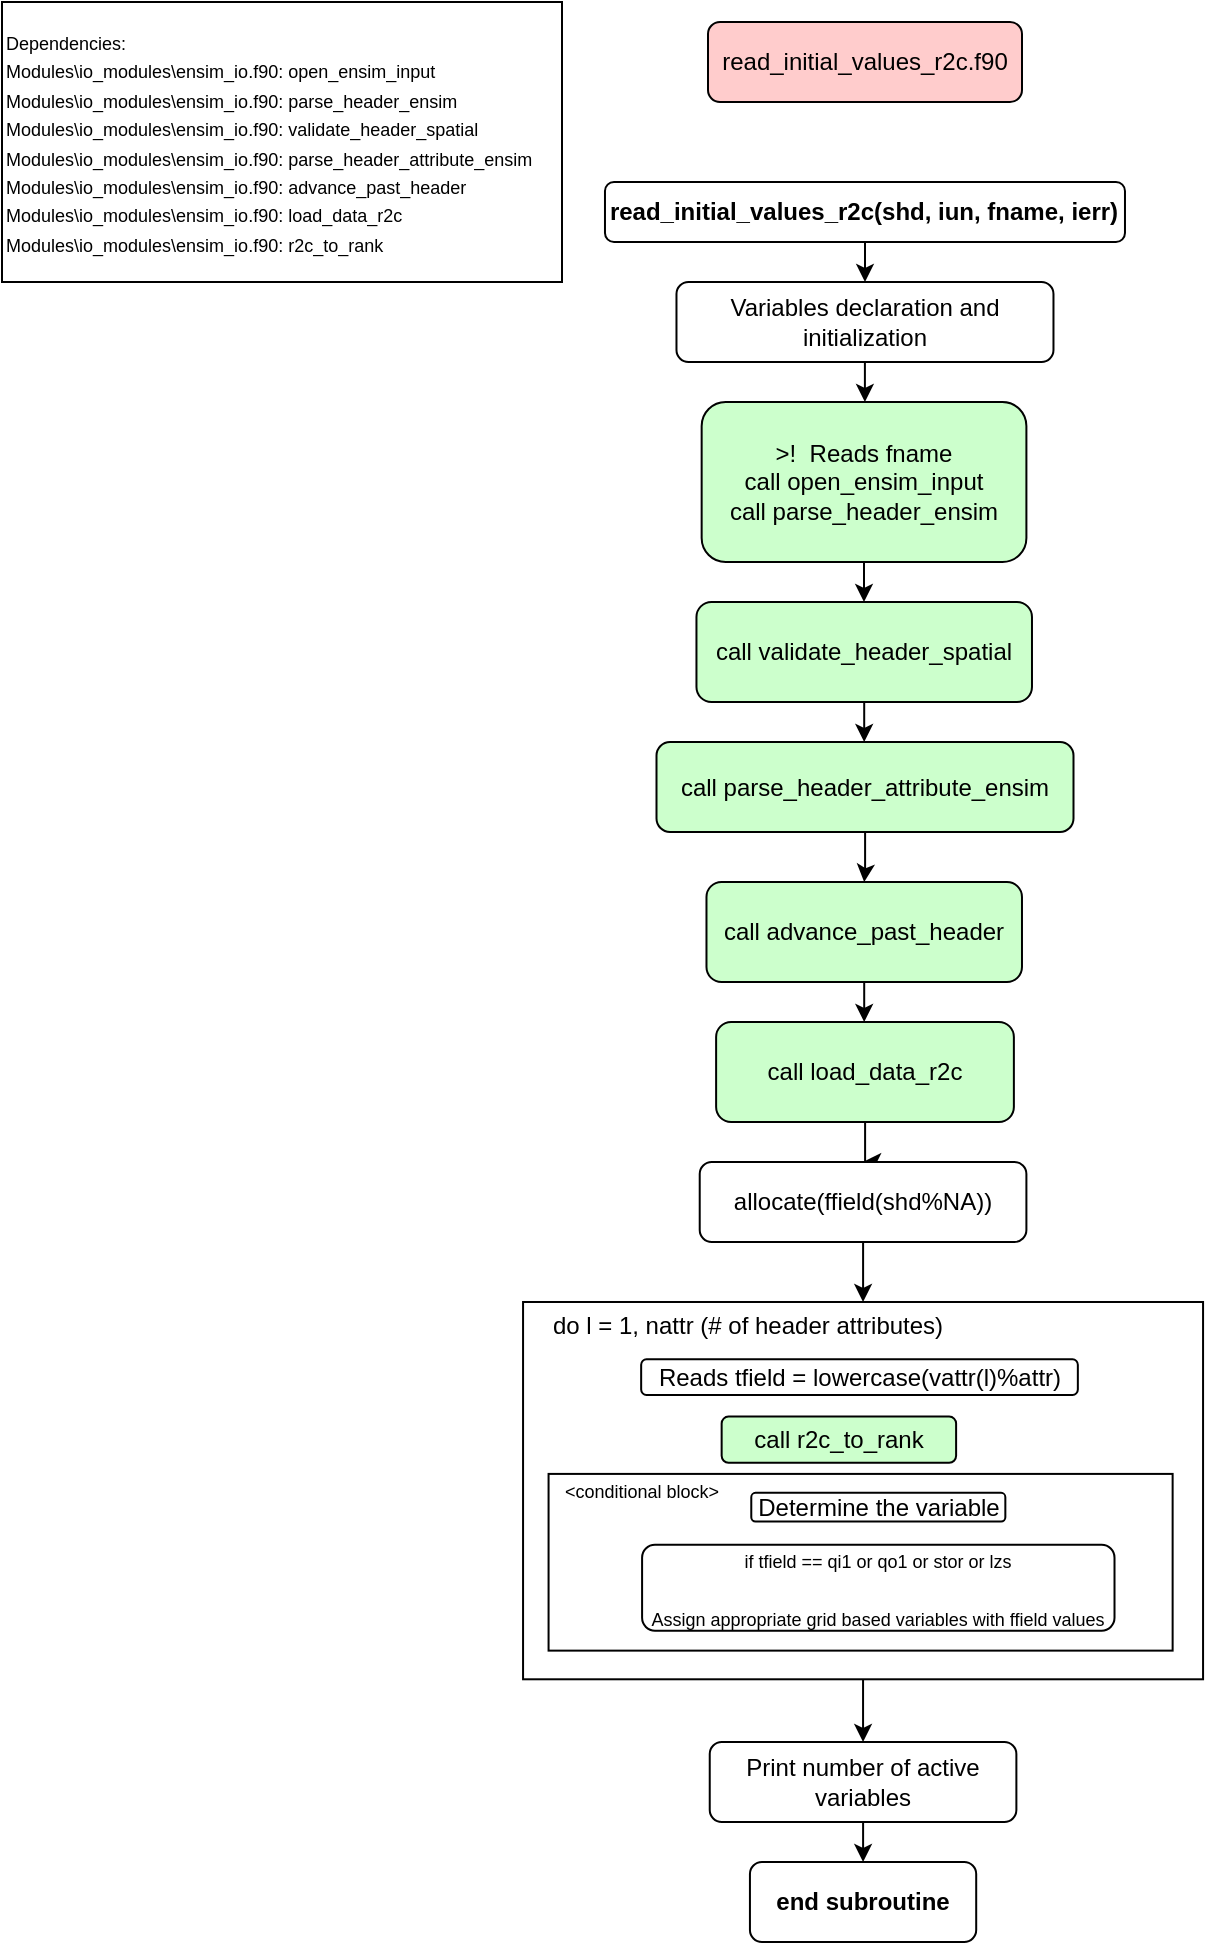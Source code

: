 <mxfile version="24.7.16">
  <diagram name="Page-1" id="Q2I8Qz81ClW2uElqfRHp">
    <mxGraphModel dx="1666" dy="749" grid="1" gridSize="10" guides="1" tooltips="1" connect="1" arrows="1" fold="1" page="1" pageScale="1" pageWidth="850" pageHeight="1100" math="0" shadow="0">
      <root>
        <mxCell id="0" />
        <mxCell id="1" parent="0" />
        <mxCell id="EYCW6if2Ayh1CbDBakOP-64" value="read_initial_values_r2c.f90" style="rounded=1;whiteSpace=wrap;html=1;fillColor=#FFCCCC;" vertex="1" parent="1">
          <mxGeometry x="373" y="30" width="157" height="40" as="geometry" />
        </mxCell>
        <mxCell id="EYCW6if2Ayh1CbDBakOP-65" value="&lt;div&gt;&lt;font style=&quot;font-size: 9px;&quot;&gt;Dependencies:&lt;/font&gt;&lt;/div&gt;&lt;div&gt;&lt;div&gt;&lt;font style=&quot;font-size: 9px;&quot;&gt;Modules\io_modules\ensim_io.f90: open_ensim_input&lt;/font&gt;&lt;/div&gt;&lt;div&gt;&lt;font style=&quot;font-size: 9px;&quot;&gt;Modules\io_modules\ensim_io.f90: parse_header_ensim&lt;/font&gt;&lt;/div&gt;&lt;div&gt;&lt;font style=&quot;font-size: 9px;&quot;&gt;Modules\io_modules\ensim_io.f90: validate_header_spatial&lt;/font&gt;&lt;/div&gt;&lt;div&gt;&lt;font style=&quot;font-size: 9px;&quot;&gt;Modules\io_modules\ensim_io.f90: parse_header_attribute_ensim&lt;/font&gt;&lt;/div&gt;&lt;div&gt;&lt;font style=&quot;font-size: 9px;&quot;&gt;Modules\io_modules\ensim_io.f90: advance_past_header&lt;/font&gt;&lt;/div&gt;&lt;div&gt;&lt;font style=&quot;font-size: 9px;&quot;&gt;Modules\io_modules\ensim_io.f90: load_data_r2c&lt;/font&gt;&lt;/div&gt;&lt;div&gt;&lt;font style=&quot;font-size: 9px;&quot;&gt;Modules\io_modules\ensim_io.f90: r2c_to_rank&lt;/font&gt;&lt;/div&gt;&lt;/div&gt;" style="rounded=0;whiteSpace=wrap;html=1;align=left;" vertex="1" parent="1">
          <mxGeometry x="20" y="20" width="280" height="140" as="geometry" />
        </mxCell>
        <mxCell id="EYCW6if2Ayh1CbDBakOP-66" style="edgeStyle=orthogonalEdgeStyle;rounded=0;orthogonalLoop=1;jettySize=auto;html=1;" edge="1" parent="1" source="EYCW6if2Ayh1CbDBakOP-67" target="EYCW6if2Ayh1CbDBakOP-69">
          <mxGeometry relative="1" as="geometry" />
        </mxCell>
        <mxCell id="EYCW6if2Ayh1CbDBakOP-67" value="read_initial_values_r2c(shd, iun, fname, ierr)" style="rounded=1;whiteSpace=wrap;html=1;fontStyle=1" vertex="1" parent="1">
          <mxGeometry x="321.49" y="110" width="260" height="30" as="geometry" />
        </mxCell>
        <mxCell id="EYCW6if2Ayh1CbDBakOP-68" value="" style="edgeStyle=orthogonalEdgeStyle;rounded=0;orthogonalLoop=1;jettySize=auto;html=1;" edge="1" parent="1" source="EYCW6if2Ayh1CbDBakOP-69" target="EYCW6if2Ayh1CbDBakOP-71">
          <mxGeometry relative="1" as="geometry" />
        </mxCell>
        <mxCell id="EYCW6if2Ayh1CbDBakOP-69" value="&lt;span style=&quot;font-weight: normal;&quot;&gt;Variables declaration and initialization&lt;/span&gt;" style="rounded=1;whiteSpace=wrap;html=1;fontStyle=1" vertex="1" parent="1">
          <mxGeometry x="357.24" y="160" width="188.5" height="40" as="geometry" />
        </mxCell>
        <mxCell id="EYCW6if2Ayh1CbDBakOP-70" value="" style="edgeStyle=orthogonalEdgeStyle;rounded=0;orthogonalLoop=1;jettySize=auto;html=1;" edge="1" parent="1" source="EYCW6if2Ayh1CbDBakOP-71" target="EYCW6if2Ayh1CbDBakOP-73">
          <mxGeometry relative="1" as="geometry" />
        </mxCell>
        <mxCell id="EYCW6if2Ayh1CbDBakOP-71" value="&lt;div&gt;&lt;span style=&quot;font-weight: normal;&quot;&gt;&lt;br&gt;&lt;/span&gt;&lt;/div&gt;&lt;span style=&quot;font-weight: normal;&quot;&gt;&amp;gt;!&amp;nbsp; Reads fname&lt;/span&gt;&lt;div&gt;&lt;span style=&quot;font-weight: normal;&quot;&gt;call open_ensim_input&lt;/span&gt;&lt;/div&gt;&lt;div&gt;&lt;span style=&quot;font-weight: 400;&quot;&gt;call parse_header_ensim&lt;/span&gt;&lt;br&gt;&lt;div&gt;&lt;br&gt;&lt;/div&gt;&lt;/div&gt;" style="whiteSpace=wrap;html=1;rounded=1;fontStyle=1;fillColor=#CCFFCC;" vertex="1" parent="1">
          <mxGeometry x="369.83" y="220" width="162.37" height="80" as="geometry" />
        </mxCell>
        <mxCell id="EYCW6if2Ayh1CbDBakOP-72" value="" style="edgeStyle=orthogonalEdgeStyle;rounded=0;orthogonalLoop=1;jettySize=auto;html=1;" edge="1" parent="1" source="EYCW6if2Ayh1CbDBakOP-73" target="EYCW6if2Ayh1CbDBakOP-75">
          <mxGeometry relative="1" as="geometry" />
        </mxCell>
        <mxCell id="EYCW6if2Ayh1CbDBakOP-73" value="&lt;span style=&quot;font-weight: normal;&quot;&gt;call validate_header_spatial&lt;/span&gt;" style="whiteSpace=wrap;html=1;fillColor=#CCFFCC;rounded=1;fontStyle=1;" vertex="1" parent="1">
          <mxGeometry x="367.23" y="320" width="167.76" height="50" as="geometry" />
        </mxCell>
        <mxCell id="EYCW6if2Ayh1CbDBakOP-74" value="" style="edgeStyle=orthogonalEdgeStyle;rounded=0;orthogonalLoop=1;jettySize=auto;html=1;" edge="1" parent="1" source="EYCW6if2Ayh1CbDBakOP-75" target="EYCW6if2Ayh1CbDBakOP-77">
          <mxGeometry relative="1" as="geometry" />
        </mxCell>
        <mxCell id="EYCW6if2Ayh1CbDBakOP-75" value="&lt;span style=&quot;font-weight: normal;&quot;&gt;call parse_header_attribute_ensim&lt;/span&gt;" style="whiteSpace=wrap;html=1;fillColor=#CCFFCC;rounded=1;fontStyle=1;" vertex="1" parent="1">
          <mxGeometry x="347.25" y="390" width="208.5" height="45" as="geometry" />
        </mxCell>
        <mxCell id="EYCW6if2Ayh1CbDBakOP-76" value="" style="edgeStyle=orthogonalEdgeStyle;rounded=0;orthogonalLoop=1;jettySize=auto;html=1;" edge="1" parent="1" source="EYCW6if2Ayh1CbDBakOP-77" target="EYCW6if2Ayh1CbDBakOP-79">
          <mxGeometry relative="1" as="geometry" />
        </mxCell>
        <mxCell id="EYCW6if2Ayh1CbDBakOP-77" value="&lt;span style=&quot;font-weight: normal;&quot;&gt;call advance_past_header&lt;/span&gt;" style="whiteSpace=wrap;html=1;fillColor=#CCFFCC;rounded=1;fontStyle=1;" vertex="1" parent="1">
          <mxGeometry x="372.24" y="460" width="157.75" height="50" as="geometry" />
        </mxCell>
        <mxCell id="EYCW6if2Ayh1CbDBakOP-78" value="" style="edgeStyle=orthogonalEdgeStyle;rounded=0;orthogonalLoop=1;jettySize=auto;html=1;" edge="1" parent="1" source="EYCW6if2Ayh1CbDBakOP-79" target="EYCW6if2Ayh1CbDBakOP-85">
          <mxGeometry relative="1" as="geometry" />
        </mxCell>
        <mxCell id="EYCW6if2Ayh1CbDBakOP-79" value="&lt;span style=&quot;font-weight: normal;&quot;&gt;call load_data_r2c&lt;/span&gt;" style="whiteSpace=wrap;html=1;fillColor=#CCFFCC;rounded=1;fontStyle=1;" vertex="1" parent="1">
          <mxGeometry x="377.06" y="530" width="148.88" height="50" as="geometry" />
        </mxCell>
        <mxCell id="EYCW6if2Ayh1CbDBakOP-80" value="" style="edgeStyle=orthogonalEdgeStyle;rounded=0;orthogonalLoop=1;jettySize=auto;html=1;" edge="1" parent="1" source="EYCW6if2Ayh1CbDBakOP-81" target="EYCW6if2Ayh1CbDBakOP-83">
          <mxGeometry relative="1" as="geometry" />
        </mxCell>
        <mxCell id="EYCW6if2Ayh1CbDBakOP-81" value="&lt;span style=&quot;font-weight: 400;&quot;&gt;Print number of active variables&lt;/span&gt;" style="whiteSpace=wrap;html=1;fillColor=#FFFFFF;rounded=1;fontStyle=1;" vertex="1" parent="1">
          <mxGeometry x="373.87" y="890" width="153.32" height="40" as="geometry" />
        </mxCell>
        <mxCell id="EYCW6if2Ayh1CbDBakOP-82" style="edgeStyle=orthogonalEdgeStyle;rounded=0;orthogonalLoop=1;jettySize=auto;html=1;entryX=0.5;entryY=0;entryDx=0;entryDy=0;exitX=0.5;exitY=1;exitDx=0;exitDy=0;" edge="1" parent="1" source="EYCW6if2Ayh1CbDBakOP-89" target="EYCW6if2Ayh1CbDBakOP-81">
          <mxGeometry relative="1" as="geometry">
            <mxPoint x="468.7" y="1050" as="sourcePoint" />
          </mxGeometry>
        </mxCell>
        <mxCell id="EYCW6if2Ayh1CbDBakOP-83" value="end subroutine" style="whiteSpace=wrap;html=1;fillColor=#FFFFFF;rounded=1;fontStyle=1;" vertex="1" parent="1">
          <mxGeometry x="393.97" y="950" width="113.13" height="40" as="geometry" />
        </mxCell>
        <mxCell id="EYCW6if2Ayh1CbDBakOP-84" style="edgeStyle=orthogonalEdgeStyle;rounded=0;orthogonalLoop=1;jettySize=auto;html=1;entryX=0.5;entryY=0;entryDx=0;entryDy=0;" edge="1" parent="1" source="EYCW6if2Ayh1CbDBakOP-85" target="EYCW6if2Ayh1CbDBakOP-89">
          <mxGeometry relative="1" as="geometry">
            <mxPoint x="454" y="720" as="targetPoint" />
          </mxGeometry>
        </mxCell>
        <mxCell id="EYCW6if2Ayh1CbDBakOP-85" value="&lt;span style=&quot;font-weight: normal;&quot;&gt;allocate(ffield(shd%NA))&lt;/span&gt;" style="whiteSpace=wrap;html=1;fillColor=#FFFFFF;rounded=1;fontStyle=1;" vertex="1" parent="1">
          <mxGeometry x="368.86" y="600" width="163.34" height="40" as="geometry" />
        </mxCell>
        <mxCell id="EYCW6if2Ayh1CbDBakOP-87" style="edgeStyle=orthogonalEdgeStyle;rounded=0;orthogonalLoop=1;jettySize=auto;html=1;exitX=0.5;exitY=1;exitDx=0;exitDy=0;entryX=0.481;entryY=0.018;entryDx=0;entryDy=0;entryPerimeter=0;" edge="1" parent="1" target="EYCW6if2Ayh1CbDBakOP-89">
          <mxGeometry relative="1" as="geometry">
            <mxPoint x="450.216" y="683.807" as="sourcePoint" />
          </mxGeometry>
        </mxCell>
        <mxCell id="EYCW6if2Ayh1CbDBakOP-89" value="" style="rounded=0;whiteSpace=wrap;html=1;" vertex="1" parent="1">
          <mxGeometry x="280.53" y="669.996" width="340" height="188.65" as="geometry" />
        </mxCell>
        <mxCell id="EYCW6if2Ayh1CbDBakOP-90" value="&lt;span style=&quot;font-weight: 400;&quot;&gt;Reads&amp;nbsp;tfield = lowercase(vattr(l)%attr)&lt;/span&gt;" style="whiteSpace=wrap;html=1;fillColor=#FFFFFF;rounded=1;fontStyle=1;" vertex="1" parent="1">
          <mxGeometry x="339.582" y="698.649" width="218.345" height="17.82" as="geometry" />
        </mxCell>
        <mxCell id="EYCW6if2Ayh1CbDBakOP-91" value="&lt;span style=&quot;font-weight: 400;&quot;&gt;call r2c_to_rank&lt;/span&gt;" style="whiteSpace=wrap;html=1;fillColor=#CCFFCC;rounded=1;fontStyle=1;" vertex="1" parent="1">
          <mxGeometry x="379.826" y="727.298" width="117.228" height="23.083" as="geometry" />
        </mxCell>
        <mxCell id="EYCW6if2Ayh1CbDBakOP-92" value="" style="rounded=0;whiteSpace=wrap;html=1;" vertex="1" parent="1">
          <mxGeometry x="293.285" y="755.954" width="312.031" height="88.358" as="geometry" />
        </mxCell>
        <mxCell id="EYCW6if2Ayh1CbDBakOP-93" value="Determine the variable" style="rounded=1;whiteSpace=wrap;html=1;" vertex="1" parent="1">
          <mxGeometry x="394.638" y="765.418" width="127.031" height="14.327" as="geometry" />
        </mxCell>
        <mxCell id="EYCW6if2Ayh1CbDBakOP-95" value="&lt;font style=&quot;font-size: 9px;&quot;&gt;if tfield == qi1 or&amp;nbsp;qo1 or&amp;nbsp;stor or&amp;nbsp;lzs&lt;/font&gt;&lt;div&gt;&lt;font style=&quot;font-size: 9px;&quot;&gt;&lt;br&gt;&lt;/font&gt;&lt;/div&gt;&lt;div&gt;&lt;font style=&quot;font-size: 9px;&quot;&gt;Assign appropriate grid based variables with&amp;nbsp;&lt;span style=&quot;background-color: initial;&quot;&gt;ffield values&lt;/span&gt;&lt;/font&gt;&lt;/div&gt;" style="rounded=1;whiteSpace=wrap;html=1;" vertex="1" parent="1">
          <mxGeometry x="340.045" y="791.387" width="236.208" height="42.982" as="geometry" />
        </mxCell>
        <mxCell id="EYCW6if2Ayh1CbDBakOP-96" value="&lt;font style=&quot;font-size: 9px;&quot;&gt;&amp;lt;conditional block&amp;gt;&lt;/font&gt;" style="text;html=1;align=center;verticalAlign=middle;whiteSpace=wrap;rounded=0;" vertex="1" parent="1">
          <mxGeometry x="280.53" y="755.954" width="118.104" height="16.887" as="geometry" />
        </mxCell>
        <mxCell id="EYCW6if2Ayh1CbDBakOP-97" value="do l = 1, nattr (# of header attributes)" style="text;html=1;align=center;verticalAlign=middle;whiteSpace=wrap;rounded=0;" vertex="1" parent="1">
          <mxGeometry x="289.28" y="676.39" width="207.773" height="11.324" as="geometry" />
        </mxCell>
      </root>
    </mxGraphModel>
  </diagram>
</mxfile>
